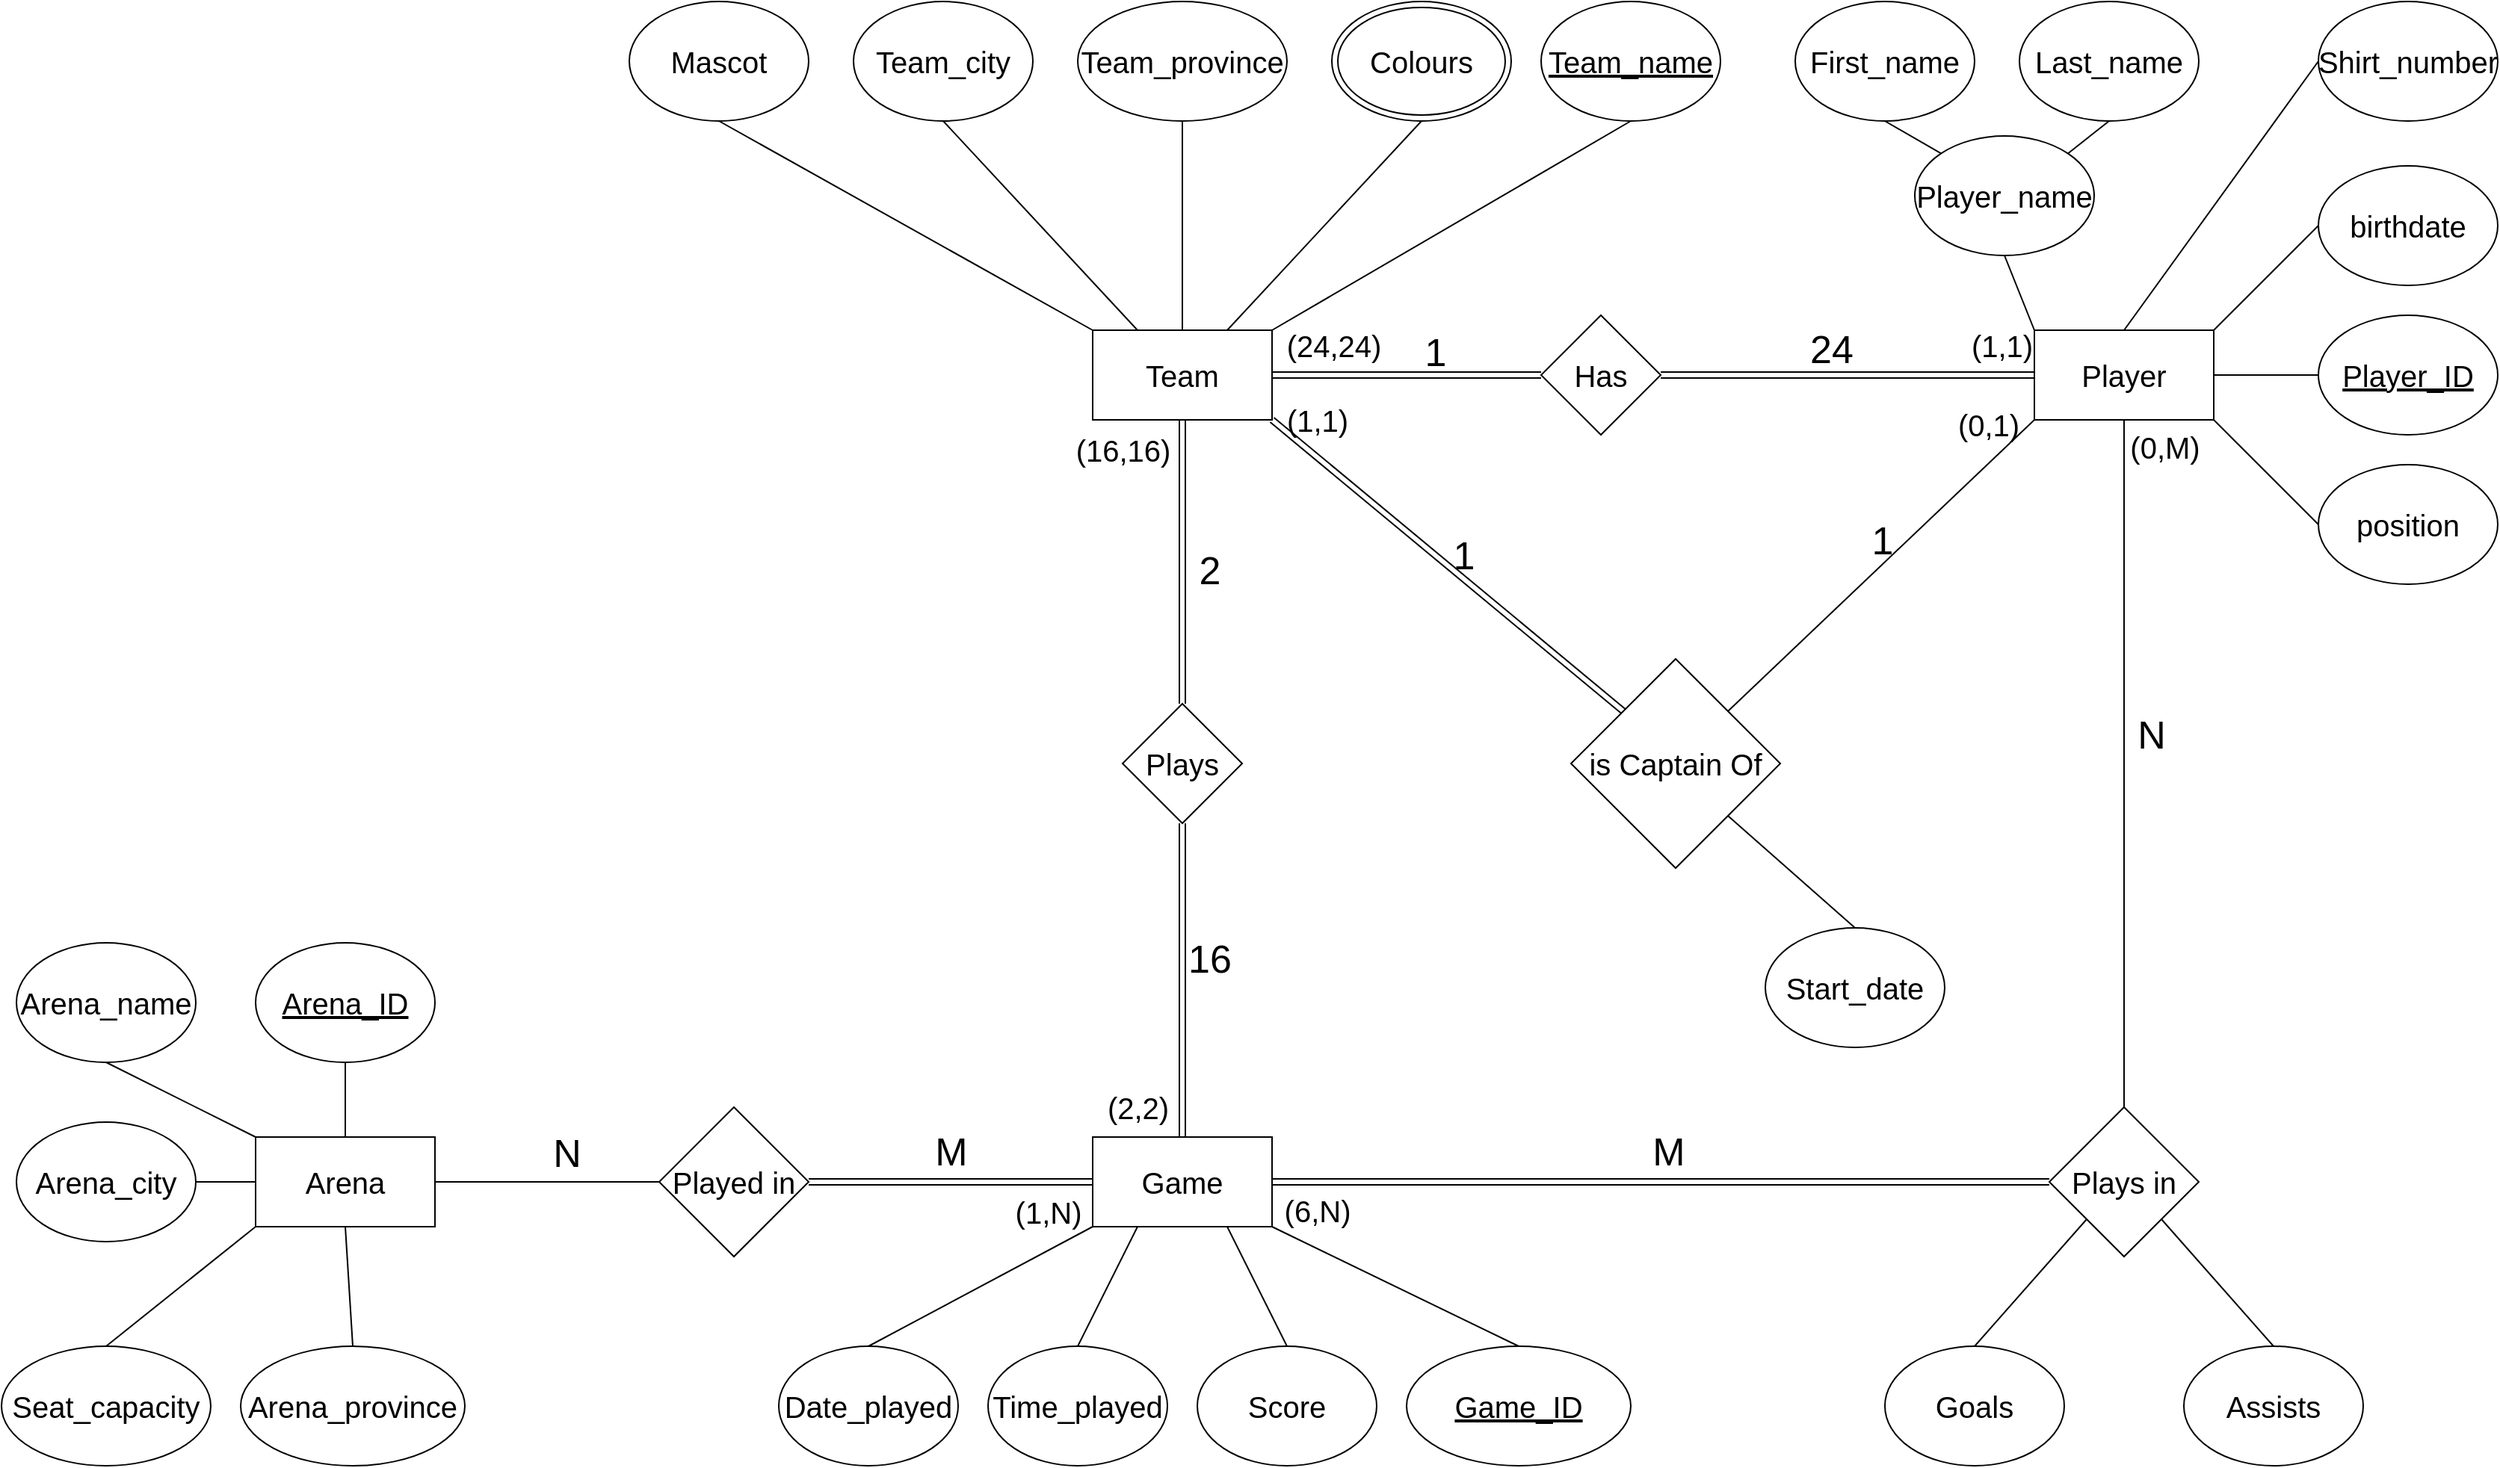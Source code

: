 <mxfile version="22.0.3" type="github">
  <diagram name="Page-1" id="1Um2orX1gDLMB8wrH6vC">
    <mxGraphModel dx="2726" dy="1743" grid="1" gridSize="10" guides="0" tooltips="1" connect="1" arrows="1" fold="1" page="1" pageScale="1" pageWidth="850" pageHeight="1100" math="0" shadow="0">
      <root>
        <mxCell id="0" />
        <mxCell id="1" parent="0" />
        <mxCell id="F3CCAS_1allMjRnpE31i-1" value="&lt;font style=&quot;font-size: 20px;&quot;&gt;Team&lt;/font&gt;" style="rounded=0;whiteSpace=wrap;html=1;" parent="1" vertex="1">
          <mxGeometry x="760" y="240" width="120" height="60" as="geometry" />
        </mxCell>
        <mxCell id="F3CCAS_1allMjRnpE31i-2" value="&lt;font style=&quot;font-size: 20px;&quot;&gt;Mascot&lt;/font&gt;" style="ellipse;whiteSpace=wrap;html=1;" parent="1" vertex="1">
          <mxGeometry x="450" y="20" width="120" height="80" as="geometry" />
        </mxCell>
        <mxCell id="F3CCAS_1allMjRnpE31i-4" value="&lt;span style=&quot;font-size: 20px;&quot;&gt;&lt;u&gt;Team_name&lt;/u&gt;&lt;/span&gt;" style="ellipse;whiteSpace=wrap;html=1;" parent="1" vertex="1">
          <mxGeometry x="1060" y="20" width="120" height="80" as="geometry" />
        </mxCell>
        <mxCell id="F3CCAS_1allMjRnpE31i-5" value="&lt;font style=&quot;font-size: 20px;&quot;&gt;Team_city&lt;/font&gt;" style="ellipse;whiteSpace=wrap;html=1;" parent="1" vertex="1">
          <mxGeometry x="600" y="20" width="120" height="80" as="geometry" />
        </mxCell>
        <mxCell id="F3CCAS_1allMjRnpE31i-7" value="" style="endArrow=none;html=1;rounded=0;entryX=0;entryY=0;entryDx=0;entryDy=0;exitX=0.5;exitY=1;exitDx=0;exitDy=0;" parent="1" source="F3CCAS_1allMjRnpE31i-2" target="F3CCAS_1allMjRnpE31i-1" edge="1">
          <mxGeometry width="50" height="50" relative="1" as="geometry">
            <mxPoint x="750" y="220" as="sourcePoint" />
            <mxPoint x="800" y="170" as="targetPoint" />
          </mxGeometry>
        </mxCell>
        <mxCell id="F3CCAS_1allMjRnpE31i-9" value="" style="endArrow=none;html=1;rounded=0;entryX=0.25;entryY=0;entryDx=0;entryDy=0;exitX=0.5;exitY=1;exitDx=0;exitDy=0;" parent="1" source="F3CCAS_1allMjRnpE31i-5" target="F3CCAS_1allMjRnpE31i-1" edge="1">
          <mxGeometry width="50" height="50" relative="1" as="geometry">
            <mxPoint x="750" y="220" as="sourcePoint" />
            <mxPoint x="800" y="170" as="targetPoint" />
          </mxGeometry>
        </mxCell>
        <mxCell id="F3CCAS_1allMjRnpE31i-11" value="" style="endArrow=none;html=1;rounded=0;exitX=1;exitY=0;exitDx=0;exitDy=0;entryX=0.5;entryY=1;entryDx=0;entryDy=0;" parent="1" source="F3CCAS_1allMjRnpE31i-1" target="F3CCAS_1allMjRnpE31i-4" edge="1">
          <mxGeometry width="50" height="50" relative="1" as="geometry">
            <mxPoint x="750" y="220" as="sourcePoint" />
            <mxPoint x="800" y="170" as="targetPoint" />
          </mxGeometry>
        </mxCell>
        <mxCell id="F3CCAS_1allMjRnpE31i-12" value="" style="endArrow=none;html=1;rounded=0;entryX=0.75;entryY=0;entryDx=0;entryDy=0;exitX=0.5;exitY=1;exitDx=0;exitDy=0;" parent="1" source="F3CCAS_1allMjRnpE31i-17" target="F3CCAS_1allMjRnpE31i-1" edge="1">
          <mxGeometry width="50" height="50" relative="1" as="geometry">
            <mxPoint x="820" y="110" as="sourcePoint" />
            <mxPoint x="800" y="170" as="targetPoint" />
          </mxGeometry>
        </mxCell>
        <mxCell id="F3CCAS_1allMjRnpE31i-13" value="&lt;font style=&quot;font-size: 20px;&quot;&gt;Team_province&lt;/font&gt;" style="ellipse;whiteSpace=wrap;html=1;" parent="1" vertex="1">
          <mxGeometry x="750" y="20" width="140" height="80" as="geometry" />
        </mxCell>
        <mxCell id="F3CCAS_1allMjRnpE31i-14" value="" style="endArrow=none;html=1;rounded=0;entryX=0.5;entryY=1;entryDx=0;entryDy=0;exitX=0.5;exitY=0;exitDx=0;exitDy=0;" parent="1" source="F3CCAS_1allMjRnpE31i-1" target="F3CCAS_1allMjRnpE31i-13" edge="1">
          <mxGeometry width="50" height="50" relative="1" as="geometry">
            <mxPoint x="750" y="220" as="sourcePoint" />
            <mxPoint x="800" y="170" as="targetPoint" />
          </mxGeometry>
        </mxCell>
        <mxCell id="F3CCAS_1allMjRnpE31i-17" value="&lt;font style=&quot;font-size: 20px;&quot;&gt;Colours&lt;/font&gt;" style="ellipse;shape=doubleEllipse;whiteSpace=wrap;html=1;" parent="1" vertex="1">
          <mxGeometry x="920" y="20" width="120" height="80" as="geometry" />
        </mxCell>
        <mxCell id="F3CCAS_1allMjRnpE31i-18" value="&lt;font style=&quot;font-size: 20px;&quot;&gt;Player&lt;/font&gt;" style="rounded=0;whiteSpace=wrap;html=1;" parent="1" vertex="1">
          <mxGeometry x="1390" y="240" width="120" height="60" as="geometry" />
        </mxCell>
        <mxCell id="F3CCAS_1allMjRnpE31i-22" value="&lt;font style=&quot;font-size: 20px;&quot;&gt;&lt;u&gt;Player_ID&lt;/u&gt;&lt;/font&gt;" style="ellipse;whiteSpace=wrap;html=1;" parent="1" vertex="1">
          <mxGeometry x="1580" y="230" width="120" height="80" as="geometry" />
        </mxCell>
        <mxCell id="F3CCAS_1allMjRnpE31i-23" value="&lt;span style=&quot;font-size: 20px;&quot;&gt;Player_name&lt;/span&gt;" style="ellipse;whiteSpace=wrap;html=1;" parent="1" vertex="1">
          <mxGeometry x="1310" y="110" width="120" height="80" as="geometry" />
        </mxCell>
        <mxCell id="F3CCAS_1allMjRnpE31i-24" value="&lt;span style=&quot;font-size: 20px;&quot;&gt;First_name&lt;/span&gt;" style="ellipse;whiteSpace=wrap;html=1;" parent="1" vertex="1">
          <mxGeometry x="1230" y="20" width="120" height="80" as="geometry" />
        </mxCell>
        <mxCell id="F3CCAS_1allMjRnpE31i-25" value="&lt;font style=&quot;font-size: 20px;&quot;&gt;Last_name&lt;/font&gt;" style="ellipse;whiteSpace=wrap;html=1;" parent="1" vertex="1">
          <mxGeometry x="1380" y="20" width="120" height="80" as="geometry" />
        </mxCell>
        <mxCell id="F3CCAS_1allMjRnpE31i-26" value="" style="endArrow=none;html=1;rounded=0;entryX=0;entryY=0;entryDx=0;entryDy=0;exitX=0.5;exitY=1;exitDx=0;exitDy=0;" parent="1" source="F3CCAS_1allMjRnpE31i-24" target="F3CCAS_1allMjRnpE31i-23" edge="1">
          <mxGeometry width="50" height="50" relative="1" as="geometry">
            <mxPoint x="560" y="420" as="sourcePoint" />
            <mxPoint x="610" y="370" as="targetPoint" />
          </mxGeometry>
        </mxCell>
        <mxCell id="F3CCAS_1allMjRnpE31i-27" value="" style="endArrow=none;html=1;rounded=0;entryX=1;entryY=0;entryDx=0;entryDy=0;exitX=0.5;exitY=1;exitDx=0;exitDy=0;" parent="1" source="F3CCAS_1allMjRnpE31i-25" target="F3CCAS_1allMjRnpE31i-23" edge="1">
          <mxGeometry width="50" height="50" relative="1" as="geometry">
            <mxPoint x="560" y="420" as="sourcePoint" />
            <mxPoint x="610" y="370" as="targetPoint" />
          </mxGeometry>
        </mxCell>
        <mxCell id="F3CCAS_1allMjRnpE31i-28" value="&lt;font style=&quot;font-size: 20px;&quot;&gt;position&lt;/font&gt;" style="ellipse;whiteSpace=wrap;html=1;" parent="1" vertex="1">
          <mxGeometry x="1580" y="330" width="120" height="80" as="geometry" />
        </mxCell>
        <mxCell id="F3CCAS_1allMjRnpE31i-29" value="&lt;font style=&quot;font-size: 20px;&quot;&gt;birthdate&lt;/font&gt;" style="ellipse;whiteSpace=wrap;html=1;" parent="1" vertex="1">
          <mxGeometry x="1580" y="130" width="120" height="80" as="geometry" />
        </mxCell>
        <mxCell id="F3CCAS_1allMjRnpE31i-30" value="" style="endArrow=none;html=1;rounded=0;exitX=0.5;exitY=1;exitDx=0;exitDy=0;entryX=0;entryY=0;entryDx=0;entryDy=0;" parent="1" source="F3CCAS_1allMjRnpE31i-23" target="F3CCAS_1allMjRnpE31i-18" edge="1">
          <mxGeometry width="50" height="50" relative="1" as="geometry">
            <mxPoint x="910" y="600" as="sourcePoint" />
            <mxPoint x="960" y="550" as="targetPoint" />
          </mxGeometry>
        </mxCell>
        <mxCell id="F3CCAS_1allMjRnpE31i-32" value="" style="endArrow=none;html=1;rounded=0;entryX=0;entryY=0.5;entryDx=0;entryDy=0;exitX=1;exitY=0;exitDx=0;exitDy=0;" parent="1" source="F3CCAS_1allMjRnpE31i-18" target="F3CCAS_1allMjRnpE31i-29" edge="1">
          <mxGeometry width="50" height="50" relative="1" as="geometry">
            <mxPoint x="910" y="600" as="sourcePoint" />
            <mxPoint x="960" y="550" as="targetPoint" />
          </mxGeometry>
        </mxCell>
        <mxCell id="F3CCAS_1allMjRnpE31i-33" value="" style="endArrow=none;html=1;rounded=0;exitX=0;exitY=0.5;exitDx=0;exitDy=0;entryX=1;entryY=0.5;entryDx=0;entryDy=0;" parent="1" source="F3CCAS_1allMjRnpE31i-22" target="F3CCAS_1allMjRnpE31i-18" edge="1">
          <mxGeometry width="50" height="50" relative="1" as="geometry">
            <mxPoint x="910" y="600" as="sourcePoint" />
            <mxPoint x="960" y="550" as="targetPoint" />
          </mxGeometry>
        </mxCell>
        <mxCell id="F3CCAS_1allMjRnpE31i-34" value="" style="endArrow=none;html=1;rounded=0;exitX=0;exitY=0.5;exitDx=0;exitDy=0;entryX=1;entryY=1;entryDx=0;entryDy=0;" parent="1" source="F3CCAS_1allMjRnpE31i-28" target="F3CCAS_1allMjRnpE31i-18" edge="1">
          <mxGeometry width="50" height="50" relative="1" as="geometry">
            <mxPoint x="910" y="600" as="sourcePoint" />
            <mxPoint x="960" y="550" as="targetPoint" />
          </mxGeometry>
        </mxCell>
        <mxCell id="irxl1gJs7Yzo-ps2P689-1" value="&lt;font style=&quot;font-size: 20px;&quot;&gt;Shirt_number&lt;/font&gt;" style="ellipse;whiteSpace=wrap;html=1;" parent="1" vertex="1">
          <mxGeometry x="1580" y="20" width="120" height="80" as="geometry" />
        </mxCell>
        <mxCell id="irxl1gJs7Yzo-ps2P689-2" value="" style="endArrow=none;html=1;rounded=0;entryX=0.5;entryY=0;entryDx=0;entryDy=0;exitX=0;exitY=0.5;exitDx=0;exitDy=0;" parent="1" source="irxl1gJs7Yzo-ps2P689-1" target="F3CCAS_1allMjRnpE31i-18" edge="1">
          <mxGeometry width="50" height="50" relative="1" as="geometry">
            <mxPoint x="700" y="520" as="sourcePoint" />
            <mxPoint x="750" y="470" as="targetPoint" />
          </mxGeometry>
        </mxCell>
        <mxCell id="irxl1gJs7Yzo-ps2P689-4" value="&lt;font style=&quot;font-size: 20px;&quot;&gt;Game&lt;/font&gt;" style="rounded=0;whiteSpace=wrap;html=1;" parent="1" vertex="1">
          <mxGeometry x="760" y="780" width="120" height="60" as="geometry" />
        </mxCell>
        <mxCell id="irxl1gJs7Yzo-ps2P689-5" value="&lt;font style=&quot;font-size: 20px;&quot;&gt;&lt;u&gt;Game_ID&lt;/u&gt;&lt;/font&gt;" style="ellipse;whiteSpace=wrap;html=1;" parent="1" vertex="1">
          <mxGeometry x="970" y="920" width="150" height="80" as="geometry" />
        </mxCell>
        <mxCell id="irxl1gJs7Yzo-ps2P689-6" value="" style="endArrow=none;html=1;rounded=0;entryX=0.5;entryY=0;entryDx=0;entryDy=0;exitX=1;exitY=1;exitDx=0;exitDy=0;" parent="1" source="irxl1gJs7Yzo-ps2P689-4" target="irxl1gJs7Yzo-ps2P689-5" edge="1">
          <mxGeometry width="50" height="50" relative="1" as="geometry">
            <mxPoint x="790" y="800" as="sourcePoint" />
            <mxPoint x="840" y="750" as="targetPoint" />
          </mxGeometry>
        </mxCell>
        <mxCell id="irxl1gJs7Yzo-ps2P689-8" value="&lt;font style=&quot;font-size: 20px;&quot;&gt;Time_played&lt;/font&gt;" style="ellipse;whiteSpace=wrap;html=1;" parent="1" vertex="1">
          <mxGeometry x="690" y="920" width="120" height="80" as="geometry" />
        </mxCell>
        <mxCell id="irxl1gJs7Yzo-ps2P689-9" value="&lt;font style=&quot;font-size: 20px;&quot;&gt;Date_played&lt;/font&gt;" style="ellipse;whiteSpace=wrap;html=1;" parent="1" vertex="1">
          <mxGeometry x="550" y="920" width="120" height="80" as="geometry" />
        </mxCell>
        <mxCell id="irxl1gJs7Yzo-ps2P689-10" value="&lt;font style=&quot;font-size: 20px;&quot;&gt;Score&lt;/font&gt;" style="ellipse;whiteSpace=wrap;html=1;" parent="1" vertex="1">
          <mxGeometry x="830" y="920" width="120" height="80" as="geometry" />
        </mxCell>
        <mxCell id="irxl1gJs7Yzo-ps2P689-11" value="" style="endArrow=none;html=1;rounded=0;exitX=0.25;exitY=1;exitDx=0;exitDy=0;entryX=0.5;entryY=0;entryDx=0;entryDy=0;" parent="1" source="irxl1gJs7Yzo-ps2P689-4" target="irxl1gJs7Yzo-ps2P689-8" edge="1">
          <mxGeometry width="50" height="50" relative="1" as="geometry">
            <mxPoint x="790" y="790" as="sourcePoint" />
            <mxPoint x="820" y="930" as="targetPoint" />
          </mxGeometry>
        </mxCell>
        <mxCell id="irxl1gJs7Yzo-ps2P689-12" value="" style="endArrow=none;html=1;rounded=0;entryX=0.5;entryY=0;entryDx=0;entryDy=0;exitX=0;exitY=1;exitDx=0;exitDy=0;" parent="1" source="irxl1gJs7Yzo-ps2P689-4" target="irxl1gJs7Yzo-ps2P689-9" edge="1">
          <mxGeometry width="50" height="50" relative="1" as="geometry">
            <mxPoint x="790" y="790" as="sourcePoint" />
            <mxPoint x="840" y="740" as="targetPoint" />
          </mxGeometry>
        </mxCell>
        <mxCell id="irxl1gJs7Yzo-ps2P689-13" value="" style="endArrow=none;html=1;rounded=0;entryX=0.5;entryY=0;entryDx=0;entryDy=0;exitX=0.75;exitY=1;exitDx=0;exitDy=0;" parent="1" source="irxl1gJs7Yzo-ps2P689-4" target="irxl1gJs7Yzo-ps2P689-10" edge="1">
          <mxGeometry width="50" height="50" relative="1" as="geometry">
            <mxPoint x="790" y="790" as="sourcePoint" />
            <mxPoint x="840" y="740" as="targetPoint" />
          </mxGeometry>
        </mxCell>
        <mxCell id="irxl1gJs7Yzo-ps2P689-14" value="&lt;font style=&quot;font-size: 20px;&quot;&gt;Arena&lt;/font&gt;" style="rounded=0;whiteSpace=wrap;html=1;" parent="1" vertex="1">
          <mxGeometry x="200" y="780" width="120" height="60" as="geometry" />
        </mxCell>
        <mxCell id="irxl1gJs7Yzo-ps2P689-15" value="&lt;font style=&quot;font-size: 20px;&quot;&gt;&lt;u&gt;Arena_ID&lt;/u&gt;&lt;/font&gt;" style="ellipse;whiteSpace=wrap;html=1;" parent="1" vertex="1">
          <mxGeometry x="200" y="650" width="120" height="80" as="geometry" />
        </mxCell>
        <mxCell id="irxl1gJs7Yzo-ps2P689-17" value="&lt;font style=&quot;font-size: 20px;&quot;&gt;Arena_name&lt;/font&gt;" style="ellipse;whiteSpace=wrap;html=1;" parent="1" vertex="1">
          <mxGeometry x="40" y="650" width="120" height="80" as="geometry" />
        </mxCell>
        <mxCell id="irxl1gJs7Yzo-ps2P689-18" value="&lt;font style=&quot;font-size: 20px;&quot;&gt;Arena_city&lt;/font&gt;" style="ellipse;whiteSpace=wrap;html=1;" parent="1" vertex="1">
          <mxGeometry x="40" y="770" width="120" height="80" as="geometry" />
        </mxCell>
        <mxCell id="irxl1gJs7Yzo-ps2P689-19" value="&lt;font style=&quot;font-size: 20px;&quot;&gt;Arena_province&lt;/font&gt;" style="ellipse;whiteSpace=wrap;html=1;" parent="1" vertex="1">
          <mxGeometry x="190" y="920" width="150" height="80" as="geometry" />
        </mxCell>
        <mxCell id="irxl1gJs7Yzo-ps2P689-21" value="&lt;font style=&quot;font-size: 20px;&quot;&gt;Seat_capacity&lt;/font&gt;" style="ellipse;whiteSpace=wrap;html=1;" parent="1" vertex="1">
          <mxGeometry x="30" y="920" width="140" height="80" as="geometry" />
        </mxCell>
        <mxCell id="irxl1gJs7Yzo-ps2P689-22" value="" style="endArrow=none;html=1;rounded=0;entryX=1;entryY=0.5;entryDx=0;entryDy=0;exitX=0;exitY=0.5;exitDx=0;exitDy=0;" parent="1" source="irxl1gJs7Yzo-ps2P689-14" target="irxl1gJs7Yzo-ps2P689-18" edge="1">
          <mxGeometry width="50" height="50" relative="1" as="geometry">
            <mxPoint x="210" y="880" as="sourcePoint" />
            <mxPoint x="260" y="830" as="targetPoint" />
          </mxGeometry>
        </mxCell>
        <mxCell id="irxl1gJs7Yzo-ps2P689-23" value="" style="endArrow=none;html=1;rounded=0;entryX=0.5;entryY=0;entryDx=0;entryDy=0;exitX=0;exitY=1;exitDx=0;exitDy=0;" parent="1" source="irxl1gJs7Yzo-ps2P689-14" target="irxl1gJs7Yzo-ps2P689-21" edge="1">
          <mxGeometry width="50" height="50" relative="1" as="geometry">
            <mxPoint x="210" y="880" as="sourcePoint" />
            <mxPoint x="320" y="810" as="targetPoint" />
          </mxGeometry>
        </mxCell>
        <mxCell id="irxl1gJs7Yzo-ps2P689-24" value="" style="endArrow=none;html=1;rounded=0;exitX=0.5;exitY=1;exitDx=0;exitDy=0;entryX=0.5;entryY=0;entryDx=0;entryDy=0;" parent="1" source="irxl1gJs7Yzo-ps2P689-15" target="irxl1gJs7Yzo-ps2P689-14" edge="1">
          <mxGeometry width="50" height="50" relative="1" as="geometry">
            <mxPoint x="210" y="880" as="sourcePoint" />
            <mxPoint x="260" y="830" as="targetPoint" />
          </mxGeometry>
        </mxCell>
        <mxCell id="irxl1gJs7Yzo-ps2P689-25" value="" style="endArrow=none;html=1;rounded=0;exitX=0.5;exitY=0;exitDx=0;exitDy=0;entryX=0.5;entryY=1;entryDx=0;entryDy=0;" parent="1" source="irxl1gJs7Yzo-ps2P689-19" target="irxl1gJs7Yzo-ps2P689-14" edge="1">
          <mxGeometry width="50" height="50" relative="1" as="geometry">
            <mxPoint x="210" y="880" as="sourcePoint" />
            <mxPoint x="260" y="830" as="targetPoint" />
          </mxGeometry>
        </mxCell>
        <mxCell id="irxl1gJs7Yzo-ps2P689-26" value="" style="endArrow=none;html=1;rounded=0;exitX=0.5;exitY=1;exitDx=0;exitDy=0;entryX=0;entryY=0;entryDx=0;entryDy=0;" parent="1" source="irxl1gJs7Yzo-ps2P689-17" target="irxl1gJs7Yzo-ps2P689-14" edge="1">
          <mxGeometry width="50" height="50" relative="1" as="geometry">
            <mxPoint x="210" y="880" as="sourcePoint" />
            <mxPoint x="260" y="780" as="targetPoint" />
          </mxGeometry>
        </mxCell>
        <mxCell id="irxl1gJs7Yzo-ps2P689-29" value="&lt;span style=&quot;font-size: 20px;&quot;&gt;Has&lt;/span&gt;" style="rhombus;whiteSpace=wrap;html=1;" parent="1" vertex="1">
          <mxGeometry x="1060" y="230" width="80" height="80" as="geometry" />
        </mxCell>
        <mxCell id="irxl1gJs7Yzo-ps2P689-30" value="" style="shape=link;html=1;rounded=0;exitX=1;exitY=0.5;exitDx=0;exitDy=0;entryX=0;entryY=0.5;entryDx=0;entryDy=0;" parent="1" source="F3CCAS_1allMjRnpE31i-1" target="irxl1gJs7Yzo-ps2P689-29" edge="1">
          <mxGeometry width="100" relative="1" as="geometry">
            <mxPoint x="1090" y="360" as="sourcePoint" />
            <mxPoint x="1190" y="360" as="targetPoint" />
          </mxGeometry>
        </mxCell>
        <mxCell id="irxl1gJs7Yzo-ps2P689-37" value="&lt;font style=&quot;font-size: 20px;&quot;&gt;(24,24)&lt;/font&gt;" style="edgeLabel;html=1;align=center;verticalAlign=middle;resizable=0;points=[];labelBackgroundColor=none;" parent="irxl1gJs7Yzo-ps2P689-30" vertex="1" connectable="0">
          <mxGeometry x="-0.697" y="-3" relative="1" as="geometry">
            <mxPoint x="13" y="-23" as="offset" />
          </mxGeometry>
        </mxCell>
        <mxCell id="irxl1gJs7Yzo-ps2P689-32" value="" style="shape=link;html=1;rounded=0;exitX=1;exitY=0.5;exitDx=0;exitDy=0;entryX=0;entryY=0.5;entryDx=0;entryDy=0;" parent="1" source="irxl1gJs7Yzo-ps2P689-29" target="F3CCAS_1allMjRnpE31i-18" edge="1">
          <mxGeometry width="100" relative="1" as="geometry">
            <mxPoint x="1230" y="290" as="sourcePoint" />
            <mxPoint x="1330" y="290" as="targetPoint" />
          </mxGeometry>
        </mxCell>
        <mxCell id="irxl1gJs7Yzo-ps2P689-33" value="&lt;font style=&quot;font-size: 26px;&quot;&gt;24&lt;/font&gt;" style="edgeLabel;html=1;align=center;verticalAlign=bottom;resizable=0;points=[];allowArrows=1;labelPosition=center;verticalLabelPosition=top;labelBorderColor=none;labelBackgroundColor=none;" parent="irxl1gJs7Yzo-ps2P689-32" vertex="1" connectable="0">
          <mxGeometry x="-0.051" y="4" relative="1" as="geometry">
            <mxPoint x="-5" y="4" as="offset" />
          </mxGeometry>
        </mxCell>
        <mxCell id="irxl1gJs7Yzo-ps2P689-38" value="&lt;font style=&quot;font-size: 20px;&quot;&gt;(1,1)&lt;/font&gt;" style="edgeLabel;html=1;align=center;verticalAlign=middle;resizable=0;points=[];labelBackgroundColor=none;" parent="irxl1gJs7Yzo-ps2P689-32" vertex="1" connectable="0">
          <mxGeometry x="0.842" y="-4" relative="1" as="geometry">
            <mxPoint x="-3" y="-24" as="offset" />
          </mxGeometry>
        </mxCell>
        <mxCell id="irxl1gJs7Yzo-ps2P689-46" value="&lt;span style=&quot;font-size: 26px;&quot;&gt;1&lt;/span&gt;" style="edgeLabel;html=1;align=center;verticalAlign=middle;resizable=0;points=[];labelBackgroundColor=none;" parent="1" vertex="1" connectable="0">
          <mxGeometry x="1299.995" y="400" as="geometry">
            <mxPoint x="-12" y="-19" as="offset" />
          </mxGeometry>
        </mxCell>
        <mxCell id="irxl1gJs7Yzo-ps2P689-47" value="&lt;span style=&quot;font-size: 26px;&quot;&gt;1&lt;/span&gt;" style="edgeLabel;html=1;align=center;verticalAlign=middle;resizable=0;points=[];labelBackgroundColor=none;" parent="1" vertex="1" connectable="0">
          <mxGeometry x="1179.995" y="50" as="geometry">
            <mxPoint x="-191" y="205" as="offset" />
          </mxGeometry>
        </mxCell>
        <mxCell id="irxl1gJs7Yzo-ps2P689-54" value="&lt;font style=&quot;font-size: 20px;&quot;&gt;(0,1)&lt;/font&gt;" style="edgeLabel;html=1;align=center;verticalAlign=middle;resizable=0;points=[];labelBackgroundColor=none;" parent="1" vertex="1" connectable="0">
          <mxGeometry x="1309.999" y="300" as="geometry">
            <mxPoint x="49" y="3" as="offset" />
          </mxGeometry>
        </mxCell>
        <mxCell id="irxl1gJs7Yzo-ps2P689-55" value="" style="shape=link;html=1;rounded=0;entryX=0.5;entryY=0;entryDx=0;entryDy=0;exitX=0.5;exitY=1;exitDx=0;exitDy=0;" parent="1" source="F3CCAS_1allMjRnpE31i-1" target="irxl1gJs7Yzo-ps2P689-56" edge="1">
          <mxGeometry width="100" relative="1" as="geometry">
            <mxPoint x="830" y="350" as="sourcePoint" />
            <mxPoint x="685.51" y="474.49" as="targetPoint" />
            <Array as="points" />
          </mxGeometry>
        </mxCell>
        <mxCell id="irxl1gJs7Yzo-ps2P689-56" value="&lt;font style=&quot;font-size: 20px;&quot;&gt;Plays&lt;/font&gt;" style="rhombus;whiteSpace=wrap;html=1;" parent="1" vertex="1">
          <mxGeometry x="780" y="490" width="80" height="80" as="geometry" />
        </mxCell>
        <mxCell id="irxl1gJs7Yzo-ps2P689-59" value="&lt;span style=&quot;font-size: 26px;&quot;&gt;1&lt;/span&gt;" style="edgeLabel;html=1;align=center;verticalAlign=middle;resizable=0;points=[];labelBackgroundColor=none;" parent="1" vertex="1" connectable="0">
          <mxGeometry x="1019.995" y="410" as="geometry">
            <mxPoint x="-12" y="-19" as="offset" />
          </mxGeometry>
        </mxCell>
        <mxCell id="irxl1gJs7Yzo-ps2P689-61" value="&lt;span style=&quot;font-size: 26px;&quot;&gt;2&lt;/span&gt;" style="edgeLabel;html=1;align=center;verticalAlign=middle;resizable=0;points=[];labelBackgroundColor=none;" parent="1" vertex="1" connectable="0">
          <mxGeometry x="849.995" y="420" as="geometry">
            <mxPoint x="-12" y="-19" as="offset" />
          </mxGeometry>
        </mxCell>
        <mxCell id="irxl1gJs7Yzo-ps2P689-62" value="&lt;span style=&quot;font-size: 26px;&quot;&gt;16&lt;/span&gt;" style="edgeLabel;html=1;align=center;verticalAlign=middle;resizable=0;points=[];labelBackgroundColor=none;" parent="1" vertex="1" connectable="0">
          <mxGeometry x="849.995" y="680" as="geometry">
            <mxPoint x="-12" y="-19" as="offset" />
          </mxGeometry>
        </mxCell>
        <mxCell id="irxl1gJs7Yzo-ps2P689-64" value="&lt;font style=&quot;font-size: 20px;&quot;&gt;(16,16)&lt;/font&gt;" style="edgeLabel;html=1;align=center;verticalAlign=middle;resizable=0;points=[];labelBackgroundColor=none;" parent="1" vertex="1" connectable="0">
          <mxGeometry x="780.003" y="320.0" as="geometry" />
        </mxCell>
        <mxCell id="irxl1gJs7Yzo-ps2P689-65" value="&lt;font style=&quot;font-size: 20px;&quot;&gt;(0,M)&lt;/font&gt;" style="edgeLabel;html=1;align=center;verticalAlign=middle;resizable=0;points=[];labelBackgroundColor=none;" parent="1" vertex="1" connectable="0">
          <mxGeometry x="1470.003" y="310.0" as="geometry">
            <mxPoint x="7" y="8" as="offset" />
          </mxGeometry>
        </mxCell>
        <mxCell id="irxl1gJs7Yzo-ps2P689-67" value="&lt;font style=&quot;font-size: 20px;&quot;&gt;(1,1)&lt;/font&gt;" style="edgeLabel;html=1;align=center;verticalAlign=middle;resizable=0;points=[];labelBackgroundColor=none;" parent="1" vertex="1" connectable="0">
          <mxGeometry x="909.999" y="300" as="geometry" />
        </mxCell>
        <mxCell id="irxl1gJs7Yzo-ps2P689-68" value="" style="shape=link;html=1;rounded=0;exitX=0.5;exitY=1;exitDx=0;exitDy=0;entryX=0.5;entryY=0;entryDx=0;entryDy=0;" parent="1" source="irxl1gJs7Yzo-ps2P689-56" target="irxl1gJs7Yzo-ps2P689-4" edge="1">
          <mxGeometry width="100" relative="1" as="geometry">
            <mxPoint x="790" y="650" as="sourcePoint" />
            <mxPoint x="890" y="650" as="targetPoint" />
          </mxGeometry>
        </mxCell>
        <mxCell id="irxl1gJs7Yzo-ps2P689-69" value="&lt;font style=&quot;font-size: 20px;&quot;&gt;Played in&lt;/font&gt;" style="rhombus;whiteSpace=wrap;html=1;" parent="1" vertex="1">
          <mxGeometry x="470" y="760" width="100" height="100" as="geometry" />
        </mxCell>
        <mxCell id="irxl1gJs7Yzo-ps2P689-70" value="" style="shape=link;html=1;rounded=0;exitX=1;exitY=0.5;exitDx=0;exitDy=0;entryX=0;entryY=0.5;entryDx=0;entryDy=0;" parent="1" source="irxl1gJs7Yzo-ps2P689-69" target="irxl1gJs7Yzo-ps2P689-4" edge="1">
          <mxGeometry width="100" relative="1" as="geometry">
            <mxPoint x="540" y="700" as="sourcePoint" />
            <mxPoint x="640" y="700" as="targetPoint" />
          </mxGeometry>
        </mxCell>
        <mxCell id="irxl1gJs7Yzo-ps2P689-73" value="" style="endArrow=none;html=1;rounded=0;entryX=1;entryY=0.5;entryDx=0;entryDy=0;exitX=0;exitY=0.5;exitDx=0;exitDy=0;" parent="1" source="irxl1gJs7Yzo-ps2P689-69" target="irxl1gJs7Yzo-ps2P689-14" edge="1">
          <mxGeometry width="50" height="50" relative="1" as="geometry">
            <mxPoint x="560" y="720" as="sourcePoint" />
            <mxPoint x="610" y="670" as="targetPoint" />
          </mxGeometry>
        </mxCell>
        <mxCell id="irxl1gJs7Yzo-ps2P689-75" value="&lt;span style=&quot;font-size: 26px;&quot;&gt;N&lt;/span&gt;" style="edgeLabel;html=1;align=center;verticalAlign=middle;resizable=0;points=[];labelBackgroundColor=none;" parent="1" vertex="1" connectable="0">
          <mxGeometry x="1479.995" y="530" as="geometry">
            <mxPoint x="-12" y="-19" as="offset" />
          </mxGeometry>
        </mxCell>
        <mxCell id="irxl1gJs7Yzo-ps2P689-76" value="&lt;font style=&quot;font-size: 26px;&quot;&gt;M&lt;/font&gt;" style="text;html=1;align=center;verticalAlign=middle;resizable=0;points=[];autosize=1;strokeColor=none;fillColor=none;" parent="1" vertex="1">
          <mxGeometry x="640" y="770" width="50" height="40" as="geometry" />
        </mxCell>
        <mxCell id="irxl1gJs7Yzo-ps2P689-78" value="&lt;font style=&quot;font-size: 20px;&quot;&gt;(1,N)&lt;/font&gt;" style="edgeLabel;html=1;align=center;verticalAlign=middle;resizable=0;points=[];labelBackgroundColor=none;" parent="1" vertex="1" connectable="0">
          <mxGeometry x="729.999" y="830" as="geometry" />
        </mxCell>
        <mxCell id="kCTn9FE9sSGs9T40p9gX-2" value="&lt;font style=&quot;font-size: 20px;&quot;&gt;Plays in&lt;/font&gt;" style="rhombus;whiteSpace=wrap;html=1;" vertex="1" parent="1">
          <mxGeometry x="1400" y="760" width="100" height="100" as="geometry" />
        </mxCell>
        <mxCell id="kCTn9FE9sSGs9T40p9gX-3" value="" style="endArrow=none;html=1;rounded=0;entryX=0.5;entryY=1;entryDx=0;entryDy=0;exitX=0.5;exitY=0;exitDx=0;exitDy=0;" edge="1" parent="1" source="kCTn9FE9sSGs9T40p9gX-2" target="F3CCAS_1allMjRnpE31i-18">
          <mxGeometry width="50" height="50" relative="1" as="geometry">
            <mxPoint x="1230" y="600" as="sourcePoint" />
            <mxPoint x="1280" y="550" as="targetPoint" />
          </mxGeometry>
        </mxCell>
        <mxCell id="kCTn9FE9sSGs9T40p9gX-4" value="" style="shape=link;html=1;rounded=0;entryX=0;entryY=0.5;entryDx=0;entryDy=0;exitX=1;exitY=0.5;exitDx=0;exitDy=0;" edge="1" parent="1" source="irxl1gJs7Yzo-ps2P689-4" target="kCTn9FE9sSGs9T40p9gX-2">
          <mxGeometry width="100" relative="1" as="geometry">
            <mxPoint x="1200" y="580" as="sourcePoint" />
            <mxPoint x="1300" y="580" as="targetPoint" />
          </mxGeometry>
        </mxCell>
        <mxCell id="kCTn9FE9sSGs9T40p9gX-5" value="&lt;font style=&quot;font-size: 26px;&quot;&gt;M&lt;/font&gt;" style="text;html=1;align=center;verticalAlign=middle;resizable=0;points=[];autosize=1;strokeColor=none;fillColor=none;" vertex="1" parent="1">
          <mxGeometry x="1120" y="770" width="50" height="40" as="geometry" />
        </mxCell>
        <mxCell id="kCTn9FE9sSGs9T40p9gX-6" value="&lt;span style=&quot;font-size: 26px;&quot;&gt;N&lt;/span&gt;" style="edgeLabel;html=1;align=center;verticalAlign=middle;resizable=0;points=[];labelBackgroundColor=none;" vertex="1" connectable="0" parent="1">
          <mxGeometry x="419.995" y="810" as="geometry">
            <mxPoint x="-12" y="-19" as="offset" />
          </mxGeometry>
        </mxCell>
        <mxCell id="kCTn9FE9sSGs9T40p9gX-7" value="&lt;font style=&quot;font-size: 20px;&quot;&gt;(2,2)&lt;/font&gt;" style="edgeLabel;html=1;align=center;verticalAlign=middle;resizable=0;points=[];labelBackgroundColor=none;" vertex="1" connectable="0" parent="1">
          <mxGeometry x="790.003" y="760.0" as="geometry" />
        </mxCell>
        <mxCell id="kCTn9FE9sSGs9T40p9gX-10" value="&lt;font style=&quot;font-size: 20px;&quot;&gt;(6,N)&lt;/font&gt;" style="edgeLabel;html=1;align=center;verticalAlign=middle;resizable=0;points=[];labelBackgroundColor=none;" vertex="1" connectable="0" parent="1">
          <mxGeometry x="910.003" y="830.0" as="geometry">
            <mxPoint y="-1" as="offset" />
          </mxGeometry>
        </mxCell>
        <mxCell id="kCTn9FE9sSGs9T40p9gX-11" value="&lt;font style=&quot;font-size: 20px;&quot;&gt;Goals&lt;/font&gt;" style="ellipse;whiteSpace=wrap;html=1;" vertex="1" parent="1">
          <mxGeometry x="1290" y="920" width="120" height="80" as="geometry" />
        </mxCell>
        <mxCell id="kCTn9FE9sSGs9T40p9gX-12" value="&lt;font style=&quot;font-size: 20px;&quot;&gt;Assists&lt;/font&gt;" style="ellipse;whiteSpace=wrap;html=1;" vertex="1" parent="1">
          <mxGeometry x="1490" y="920" width="120" height="80" as="geometry" />
        </mxCell>
        <mxCell id="kCTn9FE9sSGs9T40p9gX-13" value="" style="endArrow=none;html=1;rounded=0;entryX=1;entryY=1;entryDx=0;entryDy=0;exitX=0.5;exitY=0;exitDx=0;exitDy=0;" edge="1" parent="1" source="kCTn9FE9sSGs9T40p9gX-12" target="kCTn9FE9sSGs9T40p9gX-2">
          <mxGeometry width="50" height="50" relative="1" as="geometry">
            <mxPoint x="1480" y="790" as="sourcePoint" />
            <mxPoint x="1530" y="740" as="targetPoint" />
          </mxGeometry>
        </mxCell>
        <mxCell id="kCTn9FE9sSGs9T40p9gX-14" value="" style="endArrow=none;html=1;rounded=0;entryX=0;entryY=1;entryDx=0;entryDy=0;exitX=0.5;exitY=0;exitDx=0;exitDy=0;" edge="1" parent="1" source="kCTn9FE9sSGs9T40p9gX-11" target="kCTn9FE9sSGs9T40p9gX-2">
          <mxGeometry width="50" height="50" relative="1" as="geometry">
            <mxPoint x="1480" y="790" as="sourcePoint" />
            <mxPoint x="1530" y="740" as="targetPoint" />
          </mxGeometry>
        </mxCell>
        <mxCell id="kCTn9FE9sSGs9T40p9gX-15" value="&lt;font style=&quot;font-size: 20px;&quot;&gt;is Captain Of&lt;/font&gt;" style="rhombus;whiteSpace=wrap;html=1;" vertex="1" parent="1">
          <mxGeometry x="1080" y="460" width="140" height="140" as="geometry" />
        </mxCell>
        <mxCell id="kCTn9FE9sSGs9T40p9gX-16" value="" style="endArrow=none;html=1;rounded=0;entryX=0;entryY=1;entryDx=0;entryDy=0;exitX=1;exitY=0;exitDx=0;exitDy=0;" edge="1" parent="1" source="kCTn9FE9sSGs9T40p9gX-15" target="F3CCAS_1allMjRnpE31i-18">
          <mxGeometry width="50" height="50" relative="1" as="geometry">
            <mxPoint x="1240" y="390" as="sourcePoint" />
            <mxPoint x="1290" y="340" as="targetPoint" />
          </mxGeometry>
        </mxCell>
        <mxCell id="kCTn9FE9sSGs9T40p9gX-17" value="" style="shape=link;html=1;rounded=0;exitX=1;exitY=1;exitDx=0;exitDy=0;entryX=0;entryY=0;entryDx=0;entryDy=0;" edge="1" parent="1" source="F3CCAS_1allMjRnpE31i-1" target="kCTn9FE9sSGs9T40p9gX-15">
          <mxGeometry width="100" relative="1" as="geometry">
            <mxPoint x="1130" y="390" as="sourcePoint" />
            <mxPoint x="1230" y="390" as="targetPoint" />
          </mxGeometry>
        </mxCell>
        <mxCell id="kCTn9FE9sSGs9T40p9gX-18" value="&lt;font style=&quot;font-size: 20px;&quot;&gt;Start_date&lt;/font&gt;" style="ellipse;whiteSpace=wrap;html=1;" vertex="1" parent="1">
          <mxGeometry x="1210" y="640" width="120" height="80" as="geometry" />
        </mxCell>
        <mxCell id="kCTn9FE9sSGs9T40p9gX-19" value="" style="endArrow=none;html=1;rounded=0;entryX=1;entryY=1;entryDx=0;entryDy=0;exitX=0.5;exitY=0;exitDx=0;exitDy=0;" edge="1" parent="1" source="kCTn9FE9sSGs9T40p9gX-18" target="kCTn9FE9sSGs9T40p9gX-15">
          <mxGeometry width="50" height="50" relative="1" as="geometry">
            <mxPoint x="1080" y="530" as="sourcePoint" />
            <mxPoint x="1130" y="480" as="targetPoint" />
          </mxGeometry>
        </mxCell>
      </root>
    </mxGraphModel>
  </diagram>
</mxfile>
